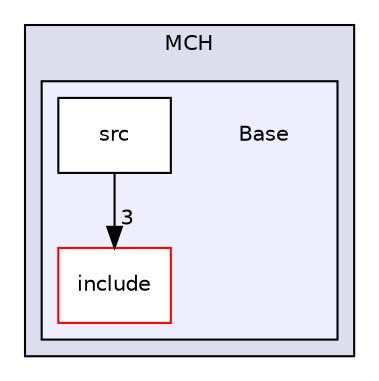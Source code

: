 digraph "/home/travis/build/AliceO2Group/AliceO2/Detectors/MUON/MCH/Base" {
  bgcolor=transparent;
  compound=true
  node [ fontsize="10", fontname="Helvetica"];
  edge [ labelfontsize="10", labelfontname="Helvetica"];
  subgraph clusterdir_061f7088060f41729027f6c2fce0273e {
    graph [ bgcolor="#ddddee", pencolor="black", label="MCH" fontname="Helvetica", fontsize="10", URL="dir_061f7088060f41729027f6c2fce0273e.html"]
  subgraph clusterdir_1155c84989a046e7de4bf0156dc4b34c {
    graph [ bgcolor="#eeeeff", pencolor="black", label="" URL="dir_1155c84989a046e7de4bf0156dc4b34c.html"];
    dir_1155c84989a046e7de4bf0156dc4b34c [shape=plaintext label="Base"];
    dir_db17acc51980e01200fbd960a484d92d [shape=box label="include" color="red" fillcolor="white" style="filled" URL="dir_db17acc51980e01200fbd960a484d92d.html"];
    dir_e74f222de121f2668b81ad26da4a941f [shape=box label="src" color="black" fillcolor="white" style="filled" URL="dir_e74f222de121f2668b81ad26da4a941f.html"];
  }
  }
  dir_e74f222de121f2668b81ad26da4a941f->dir_db17acc51980e01200fbd960a484d92d [headlabel="3", labeldistance=1.5 headhref="dir_000331_000329.html"];
}

